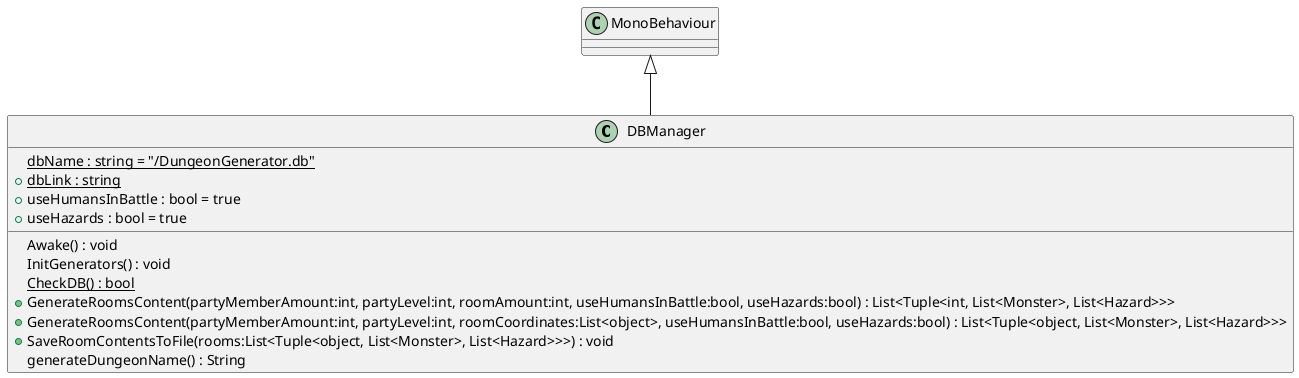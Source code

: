 @startuml
class DBManager {
    {static} dbName : string = "/DungeonGenerator.db"
    + {static} dbLink : string
    + useHumansInBattle : bool = true
    + useHazards : bool = true
    Awake() : void
    InitGenerators() : void
    {static} CheckDB() : bool
    + GenerateRoomsContent(partyMemberAmount:int, partyLevel:int, roomAmount:int, useHumansInBattle:bool, useHazards:bool) : List<Tuple<int, List<Monster>, List<Hazard>>>
    + GenerateRoomsContent(partyMemberAmount:int, partyLevel:int, roomCoordinates:List<object>, useHumansInBattle:bool, useHazards:bool) : List<Tuple<object, List<Monster>, List<Hazard>>>
    + SaveRoomContentsToFile(rooms:List<Tuple<object, List<Monster>, List<Hazard>>>) : void
    generateDungeonName() : String
}
MonoBehaviour <|-- DBManager
@enduml
